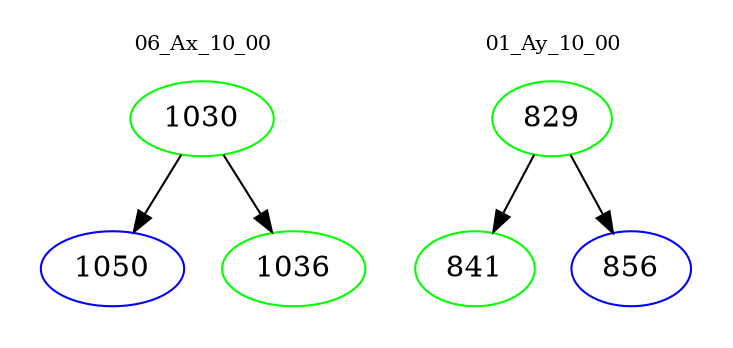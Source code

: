 digraph{
subgraph cluster_0 {
color = white
label = "06_Ax_10_00";
fontsize=10;
T0_1030 [label="1030", color="green"]
T0_1030 -> T0_1050 [color="black"]
T0_1050 [label="1050", color="blue"]
T0_1030 -> T0_1036 [color="black"]
T0_1036 [label="1036", color="green"]
}
subgraph cluster_1 {
color = white
label = "01_Ay_10_00";
fontsize=10;
T1_829 [label="829", color="green"]
T1_829 -> T1_841 [color="black"]
T1_841 [label="841", color="green"]
T1_829 -> T1_856 [color="black"]
T1_856 [label="856", color="blue"]
}
}
